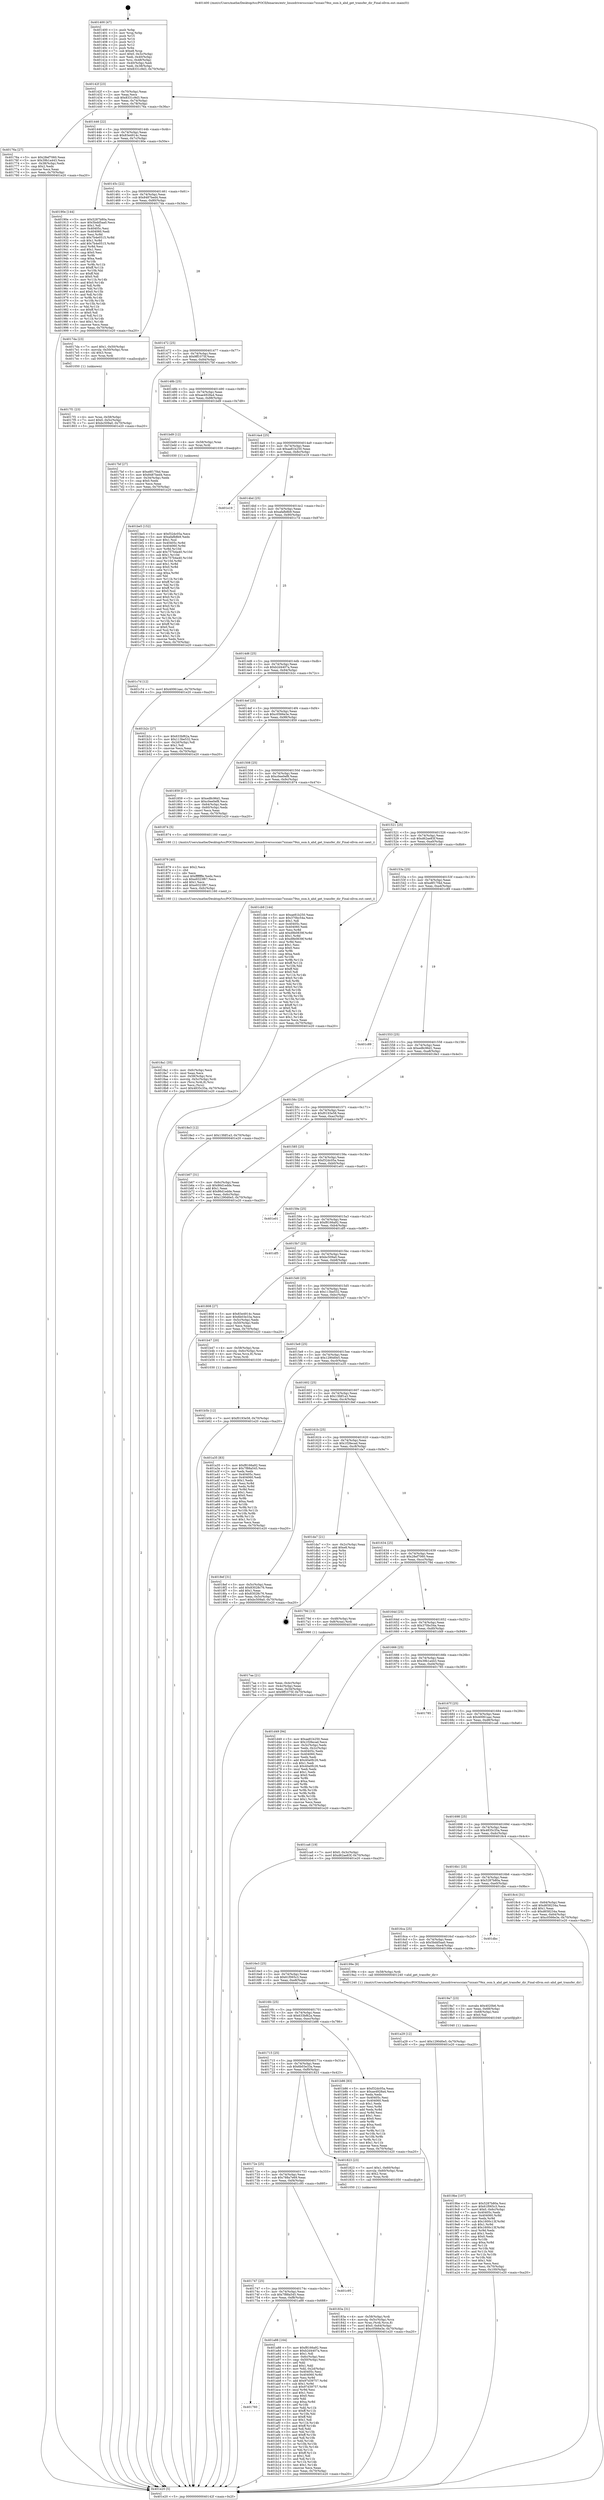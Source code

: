 digraph "0x401400" {
  label = "0x401400 (/mnt/c/Users/mathe/Desktop/tcc/POCII/binaries/extr_linuxdriversscsiaic7xxxaic79xx_osm.h_ahd_get_transfer_dir_Final-ollvm.out::main(0))"
  labelloc = "t"
  node[shape=record]

  Entry [label="",width=0.3,height=0.3,shape=circle,fillcolor=black,style=filled]
  "0x40142f" [label="{
     0x40142f [23]\l
     | [instrs]\l
     &nbsp;&nbsp;0x40142f \<+3\>: mov -0x70(%rbp),%eax\l
     &nbsp;&nbsp;0x401432 \<+2\>: mov %eax,%ecx\l
     &nbsp;&nbsp;0x401434 \<+6\>: sub $0x8331c9d3,%ecx\l
     &nbsp;&nbsp;0x40143a \<+3\>: mov %eax,-0x74(%rbp)\l
     &nbsp;&nbsp;0x40143d \<+3\>: mov %ecx,-0x78(%rbp)\l
     &nbsp;&nbsp;0x401440 \<+6\>: je 000000000040176a \<main+0x36a\>\l
  }"]
  "0x40176a" [label="{
     0x40176a [27]\l
     | [instrs]\l
     &nbsp;&nbsp;0x40176a \<+5\>: mov $0x28ef7060,%eax\l
     &nbsp;&nbsp;0x40176f \<+5\>: mov $0x39b1a443,%ecx\l
     &nbsp;&nbsp;0x401774 \<+3\>: mov -0x38(%rbp),%edx\l
     &nbsp;&nbsp;0x401777 \<+3\>: cmp $0x2,%edx\l
     &nbsp;&nbsp;0x40177a \<+3\>: cmovne %ecx,%eax\l
     &nbsp;&nbsp;0x40177d \<+3\>: mov %eax,-0x70(%rbp)\l
     &nbsp;&nbsp;0x401780 \<+5\>: jmp 0000000000401e20 \<main+0xa20\>\l
  }"]
  "0x401446" [label="{
     0x401446 [22]\l
     | [instrs]\l
     &nbsp;&nbsp;0x401446 \<+5\>: jmp 000000000040144b \<main+0x4b\>\l
     &nbsp;&nbsp;0x40144b \<+3\>: mov -0x74(%rbp),%eax\l
     &nbsp;&nbsp;0x40144e \<+5\>: sub $0x83e4914c,%eax\l
     &nbsp;&nbsp;0x401453 \<+3\>: mov %eax,-0x7c(%rbp)\l
     &nbsp;&nbsp;0x401456 \<+6\>: je 000000000040190e \<main+0x50e\>\l
  }"]
  "0x401e20" [label="{
     0x401e20 [5]\l
     | [instrs]\l
     &nbsp;&nbsp;0x401e20 \<+5\>: jmp 000000000040142f \<main+0x2f\>\l
  }"]
  "0x401400" [label="{
     0x401400 [47]\l
     | [instrs]\l
     &nbsp;&nbsp;0x401400 \<+1\>: push %rbp\l
     &nbsp;&nbsp;0x401401 \<+3\>: mov %rsp,%rbp\l
     &nbsp;&nbsp;0x401404 \<+2\>: push %r15\l
     &nbsp;&nbsp;0x401406 \<+2\>: push %r14\l
     &nbsp;&nbsp;0x401408 \<+2\>: push %r13\l
     &nbsp;&nbsp;0x40140a \<+2\>: push %r12\l
     &nbsp;&nbsp;0x40140c \<+1\>: push %rbx\l
     &nbsp;&nbsp;0x40140d \<+7\>: sub $0xe8,%rsp\l
     &nbsp;&nbsp;0x401414 \<+7\>: movl $0x0,-0x3c(%rbp)\l
     &nbsp;&nbsp;0x40141b \<+3\>: mov %edi,-0x40(%rbp)\l
     &nbsp;&nbsp;0x40141e \<+4\>: mov %rsi,-0x48(%rbp)\l
     &nbsp;&nbsp;0x401422 \<+3\>: mov -0x40(%rbp),%edi\l
     &nbsp;&nbsp;0x401425 \<+3\>: mov %edi,-0x38(%rbp)\l
     &nbsp;&nbsp;0x401428 \<+7\>: movl $0x8331c9d3,-0x70(%rbp)\l
  }"]
  Exit [label="",width=0.3,height=0.3,shape=circle,fillcolor=black,style=filled,peripheries=2]
  "0x40190e" [label="{
     0x40190e [144]\l
     | [instrs]\l
     &nbsp;&nbsp;0x40190e \<+5\>: mov $0x5287b80a,%eax\l
     &nbsp;&nbsp;0x401913 \<+5\>: mov $0x5bdd5aa0,%ecx\l
     &nbsp;&nbsp;0x401918 \<+2\>: mov $0x1,%dl\l
     &nbsp;&nbsp;0x40191a \<+7\>: mov 0x40405c,%esi\l
     &nbsp;&nbsp;0x401921 \<+7\>: mov 0x404060,%edi\l
     &nbsp;&nbsp;0x401928 \<+3\>: mov %esi,%r8d\l
     &nbsp;&nbsp;0x40192b \<+7\>: sub $0x7b4e0515,%r8d\l
     &nbsp;&nbsp;0x401932 \<+4\>: sub $0x1,%r8d\l
     &nbsp;&nbsp;0x401936 \<+7\>: add $0x7b4e0515,%r8d\l
     &nbsp;&nbsp;0x40193d \<+4\>: imul %r8d,%esi\l
     &nbsp;&nbsp;0x401941 \<+3\>: and $0x1,%esi\l
     &nbsp;&nbsp;0x401944 \<+3\>: cmp $0x0,%esi\l
     &nbsp;&nbsp;0x401947 \<+4\>: sete %r9b\l
     &nbsp;&nbsp;0x40194b \<+3\>: cmp $0xa,%edi\l
     &nbsp;&nbsp;0x40194e \<+4\>: setl %r10b\l
     &nbsp;&nbsp;0x401952 \<+3\>: mov %r9b,%r11b\l
     &nbsp;&nbsp;0x401955 \<+4\>: xor $0xff,%r11b\l
     &nbsp;&nbsp;0x401959 \<+3\>: mov %r10b,%bl\l
     &nbsp;&nbsp;0x40195c \<+3\>: xor $0xff,%bl\l
     &nbsp;&nbsp;0x40195f \<+3\>: xor $0x0,%dl\l
     &nbsp;&nbsp;0x401962 \<+3\>: mov %r11b,%r14b\l
     &nbsp;&nbsp;0x401965 \<+4\>: and $0x0,%r14b\l
     &nbsp;&nbsp;0x401969 \<+3\>: and %dl,%r9b\l
     &nbsp;&nbsp;0x40196c \<+3\>: mov %bl,%r15b\l
     &nbsp;&nbsp;0x40196f \<+4\>: and $0x0,%r15b\l
     &nbsp;&nbsp;0x401973 \<+3\>: and %dl,%r10b\l
     &nbsp;&nbsp;0x401976 \<+3\>: or %r9b,%r14b\l
     &nbsp;&nbsp;0x401979 \<+3\>: or %r10b,%r15b\l
     &nbsp;&nbsp;0x40197c \<+3\>: xor %r15b,%r14b\l
     &nbsp;&nbsp;0x40197f \<+3\>: or %bl,%r11b\l
     &nbsp;&nbsp;0x401982 \<+4\>: xor $0xff,%r11b\l
     &nbsp;&nbsp;0x401986 \<+3\>: or $0x0,%dl\l
     &nbsp;&nbsp;0x401989 \<+3\>: and %dl,%r11b\l
     &nbsp;&nbsp;0x40198c \<+3\>: or %r11b,%r14b\l
     &nbsp;&nbsp;0x40198f \<+4\>: test $0x1,%r14b\l
     &nbsp;&nbsp;0x401993 \<+3\>: cmovne %ecx,%eax\l
     &nbsp;&nbsp;0x401996 \<+3\>: mov %eax,-0x70(%rbp)\l
     &nbsp;&nbsp;0x401999 \<+5\>: jmp 0000000000401e20 \<main+0xa20\>\l
  }"]
  "0x40145c" [label="{
     0x40145c [22]\l
     | [instrs]\l
     &nbsp;&nbsp;0x40145c \<+5\>: jmp 0000000000401461 \<main+0x61\>\l
     &nbsp;&nbsp;0x401461 \<+3\>: mov -0x74(%rbp),%eax\l
     &nbsp;&nbsp;0x401464 \<+5\>: sub $0x8487bed4,%eax\l
     &nbsp;&nbsp;0x401469 \<+3\>: mov %eax,-0x80(%rbp)\l
     &nbsp;&nbsp;0x40146c \<+6\>: je 00000000004017da \<main+0x3da\>\l
  }"]
  "0x401be5" [label="{
     0x401be5 [152]\l
     | [instrs]\l
     &nbsp;&nbsp;0x401be5 \<+5\>: mov $0xf32dc05a,%ecx\l
     &nbsp;&nbsp;0x401bea \<+5\>: mov $0xafafb8b9,%edx\l
     &nbsp;&nbsp;0x401bef \<+3\>: mov $0x1,%sil\l
     &nbsp;&nbsp;0x401bf2 \<+8\>: mov 0x40405c,%r8d\l
     &nbsp;&nbsp;0x401bfa \<+8\>: mov 0x404060,%r9d\l
     &nbsp;&nbsp;0x401c02 \<+3\>: mov %r8d,%r10d\l
     &nbsp;&nbsp;0x401c05 \<+7\>: add $0x757b4a40,%r10d\l
     &nbsp;&nbsp;0x401c0c \<+4\>: sub $0x1,%r10d\l
     &nbsp;&nbsp;0x401c10 \<+7\>: sub $0x757b4a40,%r10d\l
     &nbsp;&nbsp;0x401c17 \<+4\>: imul %r10d,%r8d\l
     &nbsp;&nbsp;0x401c1b \<+4\>: and $0x1,%r8d\l
     &nbsp;&nbsp;0x401c1f \<+4\>: cmp $0x0,%r8d\l
     &nbsp;&nbsp;0x401c23 \<+4\>: sete %r11b\l
     &nbsp;&nbsp;0x401c27 \<+4\>: cmp $0xa,%r9d\l
     &nbsp;&nbsp;0x401c2b \<+3\>: setl %bl\l
     &nbsp;&nbsp;0x401c2e \<+3\>: mov %r11b,%r14b\l
     &nbsp;&nbsp;0x401c31 \<+4\>: xor $0xff,%r14b\l
     &nbsp;&nbsp;0x401c35 \<+3\>: mov %bl,%r15b\l
     &nbsp;&nbsp;0x401c38 \<+4\>: xor $0xff,%r15b\l
     &nbsp;&nbsp;0x401c3c \<+4\>: xor $0x0,%sil\l
     &nbsp;&nbsp;0x401c40 \<+3\>: mov %r14b,%r12b\l
     &nbsp;&nbsp;0x401c43 \<+4\>: and $0x0,%r12b\l
     &nbsp;&nbsp;0x401c47 \<+3\>: and %sil,%r11b\l
     &nbsp;&nbsp;0x401c4a \<+3\>: mov %r15b,%r13b\l
     &nbsp;&nbsp;0x401c4d \<+4\>: and $0x0,%r13b\l
     &nbsp;&nbsp;0x401c51 \<+3\>: and %sil,%bl\l
     &nbsp;&nbsp;0x401c54 \<+3\>: or %r11b,%r12b\l
     &nbsp;&nbsp;0x401c57 \<+3\>: or %bl,%r13b\l
     &nbsp;&nbsp;0x401c5a \<+3\>: xor %r13b,%r12b\l
     &nbsp;&nbsp;0x401c5d \<+3\>: or %r15b,%r14b\l
     &nbsp;&nbsp;0x401c60 \<+4\>: xor $0xff,%r14b\l
     &nbsp;&nbsp;0x401c64 \<+4\>: or $0x0,%sil\l
     &nbsp;&nbsp;0x401c68 \<+3\>: and %sil,%r14b\l
     &nbsp;&nbsp;0x401c6b \<+3\>: or %r14b,%r12b\l
     &nbsp;&nbsp;0x401c6e \<+4\>: test $0x1,%r12b\l
     &nbsp;&nbsp;0x401c72 \<+3\>: cmovne %edx,%ecx\l
     &nbsp;&nbsp;0x401c75 \<+3\>: mov %ecx,-0x70(%rbp)\l
     &nbsp;&nbsp;0x401c78 \<+5\>: jmp 0000000000401e20 \<main+0xa20\>\l
  }"]
  "0x4017da" [label="{
     0x4017da [23]\l
     | [instrs]\l
     &nbsp;&nbsp;0x4017da \<+7\>: movl $0x1,-0x50(%rbp)\l
     &nbsp;&nbsp;0x4017e1 \<+4\>: movslq -0x50(%rbp),%rax\l
     &nbsp;&nbsp;0x4017e5 \<+4\>: shl $0x3,%rax\l
     &nbsp;&nbsp;0x4017e9 \<+3\>: mov %rax,%rdi\l
     &nbsp;&nbsp;0x4017ec \<+5\>: call 0000000000401050 \<malloc@plt\>\l
     | [calls]\l
     &nbsp;&nbsp;0x401050 \{1\} (unknown)\l
  }"]
  "0x401472" [label="{
     0x401472 [25]\l
     | [instrs]\l
     &nbsp;&nbsp;0x401472 \<+5\>: jmp 0000000000401477 \<main+0x77\>\l
     &nbsp;&nbsp;0x401477 \<+3\>: mov -0x74(%rbp),%eax\l
     &nbsp;&nbsp;0x40147a \<+5\>: sub $0x9ff1075f,%eax\l
     &nbsp;&nbsp;0x40147f \<+6\>: mov %eax,-0x84(%rbp)\l
     &nbsp;&nbsp;0x401485 \<+6\>: je 00000000004017bf \<main+0x3bf\>\l
  }"]
  "0x401b5b" [label="{
     0x401b5b [12]\l
     | [instrs]\l
     &nbsp;&nbsp;0x401b5b \<+7\>: movl $0xf0193e58,-0x70(%rbp)\l
     &nbsp;&nbsp;0x401b62 \<+5\>: jmp 0000000000401e20 \<main+0xa20\>\l
  }"]
  "0x4017bf" [label="{
     0x4017bf [27]\l
     | [instrs]\l
     &nbsp;&nbsp;0x4017bf \<+5\>: mov $0xe8f17f4d,%eax\l
     &nbsp;&nbsp;0x4017c4 \<+5\>: mov $0x8487bed4,%ecx\l
     &nbsp;&nbsp;0x4017c9 \<+3\>: mov -0x34(%rbp),%edx\l
     &nbsp;&nbsp;0x4017cc \<+3\>: cmp $0x0,%edx\l
     &nbsp;&nbsp;0x4017cf \<+3\>: cmove %ecx,%eax\l
     &nbsp;&nbsp;0x4017d2 \<+3\>: mov %eax,-0x70(%rbp)\l
     &nbsp;&nbsp;0x4017d5 \<+5\>: jmp 0000000000401e20 \<main+0xa20\>\l
  }"]
  "0x40148b" [label="{
     0x40148b [25]\l
     | [instrs]\l
     &nbsp;&nbsp;0x40148b \<+5\>: jmp 0000000000401490 \<main+0x90\>\l
     &nbsp;&nbsp;0x401490 \<+3\>: mov -0x74(%rbp),%eax\l
     &nbsp;&nbsp;0x401493 \<+5\>: sub $0xae4928a4,%eax\l
     &nbsp;&nbsp;0x401498 \<+6\>: mov %eax,-0x88(%rbp)\l
     &nbsp;&nbsp;0x40149e \<+6\>: je 0000000000401bd9 \<main+0x7d9\>\l
  }"]
  "0x401760" [label="{
     0x401760\l
  }", style=dashed]
  "0x401bd9" [label="{
     0x401bd9 [12]\l
     | [instrs]\l
     &nbsp;&nbsp;0x401bd9 \<+4\>: mov -0x58(%rbp),%rax\l
     &nbsp;&nbsp;0x401bdd \<+3\>: mov %rax,%rdi\l
     &nbsp;&nbsp;0x401be0 \<+5\>: call 0000000000401030 \<free@plt\>\l
     | [calls]\l
     &nbsp;&nbsp;0x401030 \{1\} (unknown)\l
  }"]
  "0x4014a4" [label="{
     0x4014a4 [25]\l
     | [instrs]\l
     &nbsp;&nbsp;0x4014a4 \<+5\>: jmp 00000000004014a9 \<main+0xa9\>\l
     &nbsp;&nbsp;0x4014a9 \<+3\>: mov -0x74(%rbp),%eax\l
     &nbsp;&nbsp;0x4014ac \<+5\>: sub $0xae81b250,%eax\l
     &nbsp;&nbsp;0x4014b1 \<+6\>: mov %eax,-0x8c(%rbp)\l
     &nbsp;&nbsp;0x4014b7 \<+6\>: je 0000000000401e19 \<main+0xa19\>\l
  }"]
  "0x401a88" [label="{
     0x401a88 [164]\l
     | [instrs]\l
     &nbsp;&nbsp;0x401a88 \<+5\>: mov $0xf8166a92,%eax\l
     &nbsp;&nbsp;0x401a8d \<+5\>: mov $0xb2d4407a,%ecx\l
     &nbsp;&nbsp;0x401a92 \<+2\>: mov $0x1,%dl\l
     &nbsp;&nbsp;0x401a94 \<+3\>: mov -0x6c(%rbp),%esi\l
     &nbsp;&nbsp;0x401a97 \<+3\>: cmp -0x50(%rbp),%esi\l
     &nbsp;&nbsp;0x401a9a \<+4\>: setl %dil\l
     &nbsp;&nbsp;0x401a9e \<+4\>: and $0x1,%dil\l
     &nbsp;&nbsp;0x401aa2 \<+4\>: mov %dil,-0x2d(%rbp)\l
     &nbsp;&nbsp;0x401aa6 \<+7\>: mov 0x40405c,%esi\l
     &nbsp;&nbsp;0x401aad \<+8\>: mov 0x404060,%r8d\l
     &nbsp;&nbsp;0x401ab5 \<+3\>: mov %esi,%r9d\l
     &nbsp;&nbsp;0x401ab8 \<+7\>: add $0x97d39757,%r9d\l
     &nbsp;&nbsp;0x401abf \<+4\>: sub $0x1,%r9d\l
     &nbsp;&nbsp;0x401ac3 \<+7\>: sub $0x97d39757,%r9d\l
     &nbsp;&nbsp;0x401aca \<+4\>: imul %r9d,%esi\l
     &nbsp;&nbsp;0x401ace \<+3\>: and $0x1,%esi\l
     &nbsp;&nbsp;0x401ad1 \<+3\>: cmp $0x0,%esi\l
     &nbsp;&nbsp;0x401ad4 \<+4\>: sete %dil\l
     &nbsp;&nbsp;0x401ad8 \<+4\>: cmp $0xa,%r8d\l
     &nbsp;&nbsp;0x401adc \<+4\>: setl %r10b\l
     &nbsp;&nbsp;0x401ae0 \<+3\>: mov %dil,%r11b\l
     &nbsp;&nbsp;0x401ae3 \<+4\>: xor $0xff,%r11b\l
     &nbsp;&nbsp;0x401ae7 \<+3\>: mov %r10b,%bl\l
     &nbsp;&nbsp;0x401aea \<+3\>: xor $0xff,%bl\l
     &nbsp;&nbsp;0x401aed \<+3\>: xor $0x1,%dl\l
     &nbsp;&nbsp;0x401af0 \<+3\>: mov %r11b,%r14b\l
     &nbsp;&nbsp;0x401af3 \<+4\>: and $0xff,%r14b\l
     &nbsp;&nbsp;0x401af7 \<+3\>: and %dl,%dil\l
     &nbsp;&nbsp;0x401afa \<+3\>: mov %bl,%r15b\l
     &nbsp;&nbsp;0x401afd \<+4\>: and $0xff,%r15b\l
     &nbsp;&nbsp;0x401b01 \<+3\>: and %dl,%r10b\l
     &nbsp;&nbsp;0x401b04 \<+3\>: or %dil,%r14b\l
     &nbsp;&nbsp;0x401b07 \<+3\>: or %r10b,%r15b\l
     &nbsp;&nbsp;0x401b0a \<+3\>: xor %r15b,%r14b\l
     &nbsp;&nbsp;0x401b0d \<+3\>: or %bl,%r11b\l
     &nbsp;&nbsp;0x401b10 \<+4\>: xor $0xff,%r11b\l
     &nbsp;&nbsp;0x401b14 \<+3\>: or $0x1,%dl\l
     &nbsp;&nbsp;0x401b17 \<+3\>: and %dl,%r11b\l
     &nbsp;&nbsp;0x401b1a \<+3\>: or %r11b,%r14b\l
     &nbsp;&nbsp;0x401b1d \<+4\>: test $0x1,%r14b\l
     &nbsp;&nbsp;0x401b21 \<+3\>: cmovne %ecx,%eax\l
     &nbsp;&nbsp;0x401b24 \<+3\>: mov %eax,-0x70(%rbp)\l
     &nbsp;&nbsp;0x401b27 \<+5\>: jmp 0000000000401e20 \<main+0xa20\>\l
  }"]
  "0x401e19" [label="{
     0x401e19\l
  }", style=dashed]
  "0x4014bd" [label="{
     0x4014bd [25]\l
     | [instrs]\l
     &nbsp;&nbsp;0x4014bd \<+5\>: jmp 00000000004014c2 \<main+0xc2\>\l
     &nbsp;&nbsp;0x4014c2 \<+3\>: mov -0x74(%rbp),%eax\l
     &nbsp;&nbsp;0x4014c5 \<+5\>: sub $0xafafb8b9,%eax\l
     &nbsp;&nbsp;0x4014ca \<+6\>: mov %eax,-0x90(%rbp)\l
     &nbsp;&nbsp;0x4014d0 \<+6\>: je 0000000000401c7d \<main+0x87d\>\l
  }"]
  "0x401747" [label="{
     0x401747 [25]\l
     | [instrs]\l
     &nbsp;&nbsp;0x401747 \<+5\>: jmp 000000000040174c \<main+0x34c\>\l
     &nbsp;&nbsp;0x40174c \<+3\>: mov -0x74(%rbp),%eax\l
     &nbsp;&nbsp;0x40174f \<+5\>: sub $0x7f88a545,%eax\l
     &nbsp;&nbsp;0x401754 \<+6\>: mov %eax,-0xf8(%rbp)\l
     &nbsp;&nbsp;0x40175a \<+6\>: je 0000000000401a88 \<main+0x688\>\l
  }"]
  "0x401c7d" [label="{
     0x401c7d [12]\l
     | [instrs]\l
     &nbsp;&nbsp;0x401c7d \<+7\>: movl $0x40061aac,-0x70(%rbp)\l
     &nbsp;&nbsp;0x401c84 \<+5\>: jmp 0000000000401e20 \<main+0xa20\>\l
  }"]
  "0x4014d6" [label="{
     0x4014d6 [25]\l
     | [instrs]\l
     &nbsp;&nbsp;0x4014d6 \<+5\>: jmp 00000000004014db \<main+0xdb\>\l
     &nbsp;&nbsp;0x4014db \<+3\>: mov -0x74(%rbp),%eax\l
     &nbsp;&nbsp;0x4014de \<+5\>: sub $0xb2d4407a,%eax\l
     &nbsp;&nbsp;0x4014e3 \<+6\>: mov %eax,-0x94(%rbp)\l
     &nbsp;&nbsp;0x4014e9 \<+6\>: je 0000000000401b2c \<main+0x72c\>\l
  }"]
  "0x401c95" [label="{
     0x401c95\l
  }", style=dashed]
  "0x401b2c" [label="{
     0x401b2c [27]\l
     | [instrs]\l
     &nbsp;&nbsp;0x401b2c \<+5\>: mov $0x633bf62a,%eax\l
     &nbsp;&nbsp;0x401b31 \<+5\>: mov $0x113be532,%ecx\l
     &nbsp;&nbsp;0x401b36 \<+3\>: mov -0x2d(%rbp),%dl\l
     &nbsp;&nbsp;0x401b39 \<+3\>: test $0x1,%dl\l
     &nbsp;&nbsp;0x401b3c \<+3\>: cmovne %ecx,%eax\l
     &nbsp;&nbsp;0x401b3f \<+3\>: mov %eax,-0x70(%rbp)\l
     &nbsp;&nbsp;0x401b42 \<+5\>: jmp 0000000000401e20 \<main+0xa20\>\l
  }"]
  "0x4014ef" [label="{
     0x4014ef [25]\l
     | [instrs]\l
     &nbsp;&nbsp;0x4014ef \<+5\>: jmp 00000000004014f4 \<main+0xf4\>\l
     &nbsp;&nbsp;0x4014f4 \<+3\>: mov -0x74(%rbp),%eax\l
     &nbsp;&nbsp;0x4014f7 \<+5\>: sub $0xc0566e3e,%eax\l
     &nbsp;&nbsp;0x4014fc \<+6\>: mov %eax,-0x98(%rbp)\l
     &nbsp;&nbsp;0x401502 \<+6\>: je 0000000000401859 \<main+0x459\>\l
  }"]
  "0x4019be" [label="{
     0x4019be [107]\l
     | [instrs]\l
     &nbsp;&nbsp;0x4019be \<+5\>: mov $0x5287b80a,%esi\l
     &nbsp;&nbsp;0x4019c3 \<+5\>: mov $0x61f065c3,%ecx\l
     &nbsp;&nbsp;0x4019c8 \<+7\>: movl $0x0,-0x6c(%rbp)\l
     &nbsp;&nbsp;0x4019cf \<+7\>: mov 0x40405c,%edx\l
     &nbsp;&nbsp;0x4019d6 \<+8\>: mov 0x404060,%r8d\l
     &nbsp;&nbsp;0x4019de \<+3\>: mov %edx,%r9d\l
     &nbsp;&nbsp;0x4019e1 \<+7\>: sub $0x1600c13f,%r9d\l
     &nbsp;&nbsp;0x4019e8 \<+4\>: sub $0x1,%r9d\l
     &nbsp;&nbsp;0x4019ec \<+7\>: add $0x1600c13f,%r9d\l
     &nbsp;&nbsp;0x4019f3 \<+4\>: imul %r9d,%edx\l
     &nbsp;&nbsp;0x4019f7 \<+3\>: and $0x1,%edx\l
     &nbsp;&nbsp;0x4019fa \<+3\>: cmp $0x0,%edx\l
     &nbsp;&nbsp;0x4019fd \<+4\>: sete %r10b\l
     &nbsp;&nbsp;0x401a01 \<+4\>: cmp $0xa,%r8d\l
     &nbsp;&nbsp;0x401a05 \<+4\>: setl %r11b\l
     &nbsp;&nbsp;0x401a09 \<+3\>: mov %r10b,%bl\l
     &nbsp;&nbsp;0x401a0c \<+3\>: and %r11b,%bl\l
     &nbsp;&nbsp;0x401a0f \<+3\>: xor %r11b,%r10b\l
     &nbsp;&nbsp;0x401a12 \<+3\>: or %r10b,%bl\l
     &nbsp;&nbsp;0x401a15 \<+3\>: test $0x1,%bl\l
     &nbsp;&nbsp;0x401a18 \<+3\>: cmovne %ecx,%esi\l
     &nbsp;&nbsp;0x401a1b \<+3\>: mov %esi,-0x70(%rbp)\l
     &nbsp;&nbsp;0x401a1e \<+6\>: mov %eax,-0x100(%rbp)\l
     &nbsp;&nbsp;0x401a24 \<+5\>: jmp 0000000000401e20 \<main+0xa20\>\l
  }"]
  "0x401859" [label="{
     0x401859 [27]\l
     | [instrs]\l
     &nbsp;&nbsp;0x401859 \<+5\>: mov $0xed8c96d1,%eax\l
     &nbsp;&nbsp;0x40185e \<+5\>: mov $0xc0ee0ef8,%ecx\l
     &nbsp;&nbsp;0x401863 \<+3\>: mov -0x64(%rbp),%edx\l
     &nbsp;&nbsp;0x401866 \<+3\>: cmp -0x60(%rbp),%edx\l
     &nbsp;&nbsp;0x401869 \<+3\>: cmovl %ecx,%eax\l
     &nbsp;&nbsp;0x40186c \<+3\>: mov %eax,-0x70(%rbp)\l
     &nbsp;&nbsp;0x40186f \<+5\>: jmp 0000000000401e20 \<main+0xa20\>\l
  }"]
  "0x401508" [label="{
     0x401508 [25]\l
     | [instrs]\l
     &nbsp;&nbsp;0x401508 \<+5\>: jmp 000000000040150d \<main+0x10d\>\l
     &nbsp;&nbsp;0x40150d \<+3\>: mov -0x74(%rbp),%eax\l
     &nbsp;&nbsp;0x401510 \<+5\>: sub $0xc0ee0ef8,%eax\l
     &nbsp;&nbsp;0x401515 \<+6\>: mov %eax,-0x9c(%rbp)\l
     &nbsp;&nbsp;0x40151b \<+6\>: je 0000000000401874 \<main+0x474\>\l
  }"]
  "0x4019a7" [label="{
     0x4019a7 [23]\l
     | [instrs]\l
     &nbsp;&nbsp;0x4019a7 \<+10\>: movabs $0x4020b6,%rdi\l
     &nbsp;&nbsp;0x4019b1 \<+3\>: mov %eax,-0x68(%rbp)\l
     &nbsp;&nbsp;0x4019b4 \<+3\>: mov -0x68(%rbp),%esi\l
     &nbsp;&nbsp;0x4019b7 \<+2\>: mov $0x0,%al\l
     &nbsp;&nbsp;0x4019b9 \<+5\>: call 0000000000401040 \<printf@plt\>\l
     | [calls]\l
     &nbsp;&nbsp;0x401040 \{1\} (unknown)\l
  }"]
  "0x401874" [label="{
     0x401874 [5]\l
     | [instrs]\l
     &nbsp;&nbsp;0x401874 \<+5\>: call 0000000000401160 \<next_i\>\l
     | [calls]\l
     &nbsp;&nbsp;0x401160 \{1\} (/mnt/c/Users/mathe/Desktop/tcc/POCII/binaries/extr_linuxdriversscsiaic7xxxaic79xx_osm.h_ahd_get_transfer_dir_Final-ollvm.out::next_i)\l
  }"]
  "0x401521" [label="{
     0x401521 [25]\l
     | [instrs]\l
     &nbsp;&nbsp;0x401521 \<+5\>: jmp 0000000000401526 \<main+0x126\>\l
     &nbsp;&nbsp;0x401526 \<+3\>: mov -0x74(%rbp),%eax\l
     &nbsp;&nbsp;0x401529 \<+5\>: sub $0xd62ae83f,%eax\l
     &nbsp;&nbsp;0x40152e \<+6\>: mov %eax,-0xa0(%rbp)\l
     &nbsp;&nbsp;0x401534 \<+6\>: je 0000000000401cb9 \<main+0x8b9\>\l
  }"]
  "0x4018a1" [label="{
     0x4018a1 [35]\l
     | [instrs]\l
     &nbsp;&nbsp;0x4018a1 \<+6\>: mov -0xfc(%rbp),%ecx\l
     &nbsp;&nbsp;0x4018a7 \<+3\>: imul %eax,%ecx\l
     &nbsp;&nbsp;0x4018aa \<+4\>: mov -0x58(%rbp),%rsi\l
     &nbsp;&nbsp;0x4018ae \<+4\>: movslq -0x5c(%rbp),%rdi\l
     &nbsp;&nbsp;0x4018b2 \<+4\>: mov (%rsi,%rdi,8),%rsi\l
     &nbsp;&nbsp;0x4018b6 \<+2\>: mov %ecx,(%rsi)\l
     &nbsp;&nbsp;0x4018b8 \<+7\>: movl $0x4835c35a,-0x70(%rbp)\l
     &nbsp;&nbsp;0x4018bf \<+5\>: jmp 0000000000401e20 \<main+0xa20\>\l
  }"]
  "0x401cb9" [label="{
     0x401cb9 [144]\l
     | [instrs]\l
     &nbsp;&nbsp;0x401cb9 \<+5\>: mov $0xae81b250,%eax\l
     &nbsp;&nbsp;0x401cbe \<+5\>: mov $0x370bc54a,%ecx\l
     &nbsp;&nbsp;0x401cc3 \<+2\>: mov $0x1,%dl\l
     &nbsp;&nbsp;0x401cc5 \<+7\>: mov 0x40405c,%esi\l
     &nbsp;&nbsp;0x401ccc \<+7\>: mov 0x404060,%edi\l
     &nbsp;&nbsp;0x401cd3 \<+3\>: mov %esi,%r8d\l
     &nbsp;&nbsp;0x401cd6 \<+7\>: add $0xd9b0839f,%r8d\l
     &nbsp;&nbsp;0x401cdd \<+4\>: sub $0x1,%r8d\l
     &nbsp;&nbsp;0x401ce1 \<+7\>: sub $0xd9b0839f,%r8d\l
     &nbsp;&nbsp;0x401ce8 \<+4\>: imul %r8d,%esi\l
     &nbsp;&nbsp;0x401cec \<+3\>: and $0x1,%esi\l
     &nbsp;&nbsp;0x401cef \<+3\>: cmp $0x0,%esi\l
     &nbsp;&nbsp;0x401cf2 \<+4\>: sete %r9b\l
     &nbsp;&nbsp;0x401cf6 \<+3\>: cmp $0xa,%edi\l
     &nbsp;&nbsp;0x401cf9 \<+4\>: setl %r10b\l
     &nbsp;&nbsp;0x401cfd \<+3\>: mov %r9b,%r11b\l
     &nbsp;&nbsp;0x401d00 \<+4\>: xor $0xff,%r11b\l
     &nbsp;&nbsp;0x401d04 \<+3\>: mov %r10b,%bl\l
     &nbsp;&nbsp;0x401d07 \<+3\>: xor $0xff,%bl\l
     &nbsp;&nbsp;0x401d0a \<+3\>: xor $0x0,%dl\l
     &nbsp;&nbsp;0x401d0d \<+3\>: mov %r11b,%r14b\l
     &nbsp;&nbsp;0x401d10 \<+4\>: and $0x0,%r14b\l
     &nbsp;&nbsp;0x401d14 \<+3\>: and %dl,%r9b\l
     &nbsp;&nbsp;0x401d17 \<+3\>: mov %bl,%r15b\l
     &nbsp;&nbsp;0x401d1a \<+4\>: and $0x0,%r15b\l
     &nbsp;&nbsp;0x401d1e \<+3\>: and %dl,%r10b\l
     &nbsp;&nbsp;0x401d21 \<+3\>: or %r9b,%r14b\l
     &nbsp;&nbsp;0x401d24 \<+3\>: or %r10b,%r15b\l
     &nbsp;&nbsp;0x401d27 \<+3\>: xor %r15b,%r14b\l
     &nbsp;&nbsp;0x401d2a \<+3\>: or %bl,%r11b\l
     &nbsp;&nbsp;0x401d2d \<+4\>: xor $0xff,%r11b\l
     &nbsp;&nbsp;0x401d31 \<+3\>: or $0x0,%dl\l
     &nbsp;&nbsp;0x401d34 \<+3\>: and %dl,%r11b\l
     &nbsp;&nbsp;0x401d37 \<+3\>: or %r11b,%r14b\l
     &nbsp;&nbsp;0x401d3a \<+4\>: test $0x1,%r14b\l
     &nbsp;&nbsp;0x401d3e \<+3\>: cmovne %ecx,%eax\l
     &nbsp;&nbsp;0x401d41 \<+3\>: mov %eax,-0x70(%rbp)\l
     &nbsp;&nbsp;0x401d44 \<+5\>: jmp 0000000000401e20 \<main+0xa20\>\l
  }"]
  "0x40153a" [label="{
     0x40153a [25]\l
     | [instrs]\l
     &nbsp;&nbsp;0x40153a \<+5\>: jmp 000000000040153f \<main+0x13f\>\l
     &nbsp;&nbsp;0x40153f \<+3\>: mov -0x74(%rbp),%eax\l
     &nbsp;&nbsp;0x401542 \<+5\>: sub $0xe8f17f4d,%eax\l
     &nbsp;&nbsp;0x401547 \<+6\>: mov %eax,-0xa4(%rbp)\l
     &nbsp;&nbsp;0x40154d \<+6\>: je 0000000000401c89 \<main+0x889\>\l
  }"]
  "0x401879" [label="{
     0x401879 [40]\l
     | [instrs]\l
     &nbsp;&nbsp;0x401879 \<+5\>: mov $0x2,%ecx\l
     &nbsp;&nbsp;0x40187e \<+1\>: cltd\l
     &nbsp;&nbsp;0x40187f \<+2\>: idiv %ecx\l
     &nbsp;&nbsp;0x401881 \<+6\>: imul $0xfffffffe,%edx,%ecx\l
     &nbsp;&nbsp;0x401887 \<+6\>: sub $0xe9323f67,%ecx\l
     &nbsp;&nbsp;0x40188d \<+3\>: add $0x1,%ecx\l
     &nbsp;&nbsp;0x401890 \<+6\>: add $0xe9323f67,%ecx\l
     &nbsp;&nbsp;0x401896 \<+6\>: mov %ecx,-0xfc(%rbp)\l
     &nbsp;&nbsp;0x40189c \<+5\>: call 0000000000401160 \<next_i\>\l
     | [calls]\l
     &nbsp;&nbsp;0x401160 \{1\} (/mnt/c/Users/mathe/Desktop/tcc/POCII/binaries/extr_linuxdriversscsiaic7xxxaic79xx_osm.h_ahd_get_transfer_dir_Final-ollvm.out::next_i)\l
  }"]
  "0x401c89" [label="{
     0x401c89\l
  }", style=dashed]
  "0x401553" [label="{
     0x401553 [25]\l
     | [instrs]\l
     &nbsp;&nbsp;0x401553 \<+5\>: jmp 0000000000401558 \<main+0x158\>\l
     &nbsp;&nbsp;0x401558 \<+3\>: mov -0x74(%rbp),%eax\l
     &nbsp;&nbsp;0x40155b \<+5\>: sub $0xed8c96d1,%eax\l
     &nbsp;&nbsp;0x401560 \<+6\>: mov %eax,-0xa8(%rbp)\l
     &nbsp;&nbsp;0x401566 \<+6\>: je 00000000004018e3 \<main+0x4e3\>\l
  }"]
  "0x40183a" [label="{
     0x40183a [31]\l
     | [instrs]\l
     &nbsp;&nbsp;0x40183a \<+4\>: mov -0x58(%rbp),%rdi\l
     &nbsp;&nbsp;0x40183e \<+4\>: movslq -0x5c(%rbp),%rcx\l
     &nbsp;&nbsp;0x401842 \<+4\>: mov %rax,(%rdi,%rcx,8)\l
     &nbsp;&nbsp;0x401846 \<+7\>: movl $0x0,-0x64(%rbp)\l
     &nbsp;&nbsp;0x40184d \<+7\>: movl $0xc0566e3e,-0x70(%rbp)\l
     &nbsp;&nbsp;0x401854 \<+5\>: jmp 0000000000401e20 \<main+0xa20\>\l
  }"]
  "0x4018e3" [label="{
     0x4018e3 [12]\l
     | [instrs]\l
     &nbsp;&nbsp;0x4018e3 \<+7\>: movl $0x13fdf1a3,-0x70(%rbp)\l
     &nbsp;&nbsp;0x4018ea \<+5\>: jmp 0000000000401e20 \<main+0xa20\>\l
  }"]
  "0x40156c" [label="{
     0x40156c [25]\l
     | [instrs]\l
     &nbsp;&nbsp;0x40156c \<+5\>: jmp 0000000000401571 \<main+0x171\>\l
     &nbsp;&nbsp;0x401571 \<+3\>: mov -0x74(%rbp),%eax\l
     &nbsp;&nbsp;0x401574 \<+5\>: sub $0xf0193e58,%eax\l
     &nbsp;&nbsp;0x401579 \<+6\>: mov %eax,-0xac(%rbp)\l
     &nbsp;&nbsp;0x40157f \<+6\>: je 0000000000401b67 \<main+0x767\>\l
  }"]
  "0x40172e" [label="{
     0x40172e [25]\l
     | [instrs]\l
     &nbsp;&nbsp;0x40172e \<+5\>: jmp 0000000000401733 \<main+0x333\>\l
     &nbsp;&nbsp;0x401733 \<+3\>: mov -0x74(%rbp),%eax\l
     &nbsp;&nbsp;0x401736 \<+5\>: sub $0x788a7e69,%eax\l
     &nbsp;&nbsp;0x40173b \<+6\>: mov %eax,-0xf4(%rbp)\l
     &nbsp;&nbsp;0x401741 \<+6\>: je 0000000000401c95 \<main+0x895\>\l
  }"]
  "0x401b67" [label="{
     0x401b67 [31]\l
     | [instrs]\l
     &nbsp;&nbsp;0x401b67 \<+3\>: mov -0x6c(%rbp),%eax\l
     &nbsp;&nbsp;0x401b6a \<+5\>: sub $0x86d1edde,%eax\l
     &nbsp;&nbsp;0x401b6f \<+3\>: add $0x1,%eax\l
     &nbsp;&nbsp;0x401b72 \<+5\>: add $0x86d1edde,%eax\l
     &nbsp;&nbsp;0x401b77 \<+3\>: mov %eax,-0x6c(%rbp)\l
     &nbsp;&nbsp;0x401b7a \<+7\>: movl $0x1290d0e5,-0x70(%rbp)\l
     &nbsp;&nbsp;0x401b81 \<+5\>: jmp 0000000000401e20 \<main+0xa20\>\l
  }"]
  "0x401585" [label="{
     0x401585 [25]\l
     | [instrs]\l
     &nbsp;&nbsp;0x401585 \<+5\>: jmp 000000000040158a \<main+0x18a\>\l
     &nbsp;&nbsp;0x40158a \<+3\>: mov -0x74(%rbp),%eax\l
     &nbsp;&nbsp;0x40158d \<+5\>: sub $0xf32dc05a,%eax\l
     &nbsp;&nbsp;0x401592 \<+6\>: mov %eax,-0xb0(%rbp)\l
     &nbsp;&nbsp;0x401598 \<+6\>: je 0000000000401e01 \<main+0xa01\>\l
  }"]
  "0x401823" [label="{
     0x401823 [23]\l
     | [instrs]\l
     &nbsp;&nbsp;0x401823 \<+7\>: movl $0x1,-0x60(%rbp)\l
     &nbsp;&nbsp;0x40182a \<+4\>: movslq -0x60(%rbp),%rax\l
     &nbsp;&nbsp;0x40182e \<+4\>: shl $0x2,%rax\l
     &nbsp;&nbsp;0x401832 \<+3\>: mov %rax,%rdi\l
     &nbsp;&nbsp;0x401835 \<+5\>: call 0000000000401050 \<malloc@plt\>\l
     | [calls]\l
     &nbsp;&nbsp;0x401050 \{1\} (unknown)\l
  }"]
  "0x401e01" [label="{
     0x401e01\l
  }", style=dashed]
  "0x40159e" [label="{
     0x40159e [25]\l
     | [instrs]\l
     &nbsp;&nbsp;0x40159e \<+5\>: jmp 00000000004015a3 \<main+0x1a3\>\l
     &nbsp;&nbsp;0x4015a3 \<+3\>: mov -0x74(%rbp),%eax\l
     &nbsp;&nbsp;0x4015a6 \<+5\>: sub $0xf8166a92,%eax\l
     &nbsp;&nbsp;0x4015ab \<+6\>: mov %eax,-0xb4(%rbp)\l
     &nbsp;&nbsp;0x4015b1 \<+6\>: je 0000000000401df5 \<main+0x9f5\>\l
  }"]
  "0x401715" [label="{
     0x401715 [25]\l
     | [instrs]\l
     &nbsp;&nbsp;0x401715 \<+5\>: jmp 000000000040171a \<main+0x31a\>\l
     &nbsp;&nbsp;0x40171a \<+3\>: mov -0x74(%rbp),%eax\l
     &nbsp;&nbsp;0x40171d \<+5\>: sub $0x6b03e33a,%eax\l
     &nbsp;&nbsp;0x401722 \<+6\>: mov %eax,-0xf0(%rbp)\l
     &nbsp;&nbsp;0x401728 \<+6\>: je 0000000000401823 \<main+0x423\>\l
  }"]
  "0x401df5" [label="{
     0x401df5\l
  }", style=dashed]
  "0x4015b7" [label="{
     0x4015b7 [25]\l
     | [instrs]\l
     &nbsp;&nbsp;0x4015b7 \<+5\>: jmp 00000000004015bc \<main+0x1bc\>\l
     &nbsp;&nbsp;0x4015bc \<+3\>: mov -0x74(%rbp),%eax\l
     &nbsp;&nbsp;0x4015bf \<+5\>: sub $0xbc509a0,%eax\l
     &nbsp;&nbsp;0x4015c4 \<+6\>: mov %eax,-0xb8(%rbp)\l
     &nbsp;&nbsp;0x4015ca \<+6\>: je 0000000000401808 \<main+0x408\>\l
  }"]
  "0x401b86" [label="{
     0x401b86 [83]\l
     | [instrs]\l
     &nbsp;&nbsp;0x401b86 \<+5\>: mov $0xf32dc05a,%eax\l
     &nbsp;&nbsp;0x401b8b \<+5\>: mov $0xae4928a4,%ecx\l
     &nbsp;&nbsp;0x401b90 \<+2\>: xor %edx,%edx\l
     &nbsp;&nbsp;0x401b92 \<+7\>: mov 0x40405c,%esi\l
     &nbsp;&nbsp;0x401b99 \<+7\>: mov 0x404060,%edi\l
     &nbsp;&nbsp;0x401ba0 \<+3\>: sub $0x1,%edx\l
     &nbsp;&nbsp;0x401ba3 \<+3\>: mov %esi,%r8d\l
     &nbsp;&nbsp;0x401ba6 \<+3\>: add %edx,%r8d\l
     &nbsp;&nbsp;0x401ba9 \<+4\>: imul %r8d,%esi\l
     &nbsp;&nbsp;0x401bad \<+3\>: and $0x1,%esi\l
     &nbsp;&nbsp;0x401bb0 \<+3\>: cmp $0x0,%esi\l
     &nbsp;&nbsp;0x401bb3 \<+4\>: sete %r9b\l
     &nbsp;&nbsp;0x401bb7 \<+3\>: cmp $0xa,%edi\l
     &nbsp;&nbsp;0x401bba \<+4\>: setl %r10b\l
     &nbsp;&nbsp;0x401bbe \<+3\>: mov %r9b,%r11b\l
     &nbsp;&nbsp;0x401bc1 \<+3\>: and %r10b,%r11b\l
     &nbsp;&nbsp;0x401bc4 \<+3\>: xor %r10b,%r9b\l
     &nbsp;&nbsp;0x401bc7 \<+3\>: or %r9b,%r11b\l
     &nbsp;&nbsp;0x401bca \<+4\>: test $0x1,%r11b\l
     &nbsp;&nbsp;0x401bce \<+3\>: cmovne %ecx,%eax\l
     &nbsp;&nbsp;0x401bd1 \<+3\>: mov %eax,-0x70(%rbp)\l
     &nbsp;&nbsp;0x401bd4 \<+5\>: jmp 0000000000401e20 \<main+0xa20\>\l
  }"]
  "0x401808" [label="{
     0x401808 [27]\l
     | [instrs]\l
     &nbsp;&nbsp;0x401808 \<+5\>: mov $0x83e4914c,%eax\l
     &nbsp;&nbsp;0x40180d \<+5\>: mov $0x6b03e33a,%ecx\l
     &nbsp;&nbsp;0x401812 \<+3\>: mov -0x5c(%rbp),%edx\l
     &nbsp;&nbsp;0x401815 \<+3\>: cmp -0x50(%rbp),%edx\l
     &nbsp;&nbsp;0x401818 \<+3\>: cmovl %ecx,%eax\l
     &nbsp;&nbsp;0x40181b \<+3\>: mov %eax,-0x70(%rbp)\l
     &nbsp;&nbsp;0x40181e \<+5\>: jmp 0000000000401e20 \<main+0xa20\>\l
  }"]
  "0x4015d0" [label="{
     0x4015d0 [25]\l
     | [instrs]\l
     &nbsp;&nbsp;0x4015d0 \<+5\>: jmp 00000000004015d5 \<main+0x1d5\>\l
     &nbsp;&nbsp;0x4015d5 \<+3\>: mov -0x74(%rbp),%eax\l
     &nbsp;&nbsp;0x4015d8 \<+5\>: sub $0x113be532,%eax\l
     &nbsp;&nbsp;0x4015dd \<+6\>: mov %eax,-0xbc(%rbp)\l
     &nbsp;&nbsp;0x4015e3 \<+6\>: je 0000000000401b47 \<main+0x747\>\l
  }"]
  "0x4016fc" [label="{
     0x4016fc [25]\l
     | [instrs]\l
     &nbsp;&nbsp;0x4016fc \<+5\>: jmp 0000000000401701 \<main+0x301\>\l
     &nbsp;&nbsp;0x401701 \<+3\>: mov -0x74(%rbp),%eax\l
     &nbsp;&nbsp;0x401704 \<+5\>: sub $0x633bf62a,%eax\l
     &nbsp;&nbsp;0x401709 \<+6\>: mov %eax,-0xec(%rbp)\l
     &nbsp;&nbsp;0x40170f \<+6\>: je 0000000000401b86 \<main+0x786\>\l
  }"]
  "0x401b47" [label="{
     0x401b47 [20]\l
     | [instrs]\l
     &nbsp;&nbsp;0x401b47 \<+4\>: mov -0x58(%rbp),%rax\l
     &nbsp;&nbsp;0x401b4b \<+4\>: movslq -0x6c(%rbp),%rcx\l
     &nbsp;&nbsp;0x401b4f \<+4\>: mov (%rax,%rcx,8),%rax\l
     &nbsp;&nbsp;0x401b53 \<+3\>: mov %rax,%rdi\l
     &nbsp;&nbsp;0x401b56 \<+5\>: call 0000000000401030 \<free@plt\>\l
     | [calls]\l
     &nbsp;&nbsp;0x401030 \{1\} (unknown)\l
  }"]
  "0x4015e9" [label="{
     0x4015e9 [25]\l
     | [instrs]\l
     &nbsp;&nbsp;0x4015e9 \<+5\>: jmp 00000000004015ee \<main+0x1ee\>\l
     &nbsp;&nbsp;0x4015ee \<+3\>: mov -0x74(%rbp),%eax\l
     &nbsp;&nbsp;0x4015f1 \<+5\>: sub $0x1290d0e5,%eax\l
     &nbsp;&nbsp;0x4015f6 \<+6\>: mov %eax,-0xc0(%rbp)\l
     &nbsp;&nbsp;0x4015fc \<+6\>: je 0000000000401a35 \<main+0x635\>\l
  }"]
  "0x401a29" [label="{
     0x401a29 [12]\l
     | [instrs]\l
     &nbsp;&nbsp;0x401a29 \<+7\>: movl $0x1290d0e5,-0x70(%rbp)\l
     &nbsp;&nbsp;0x401a30 \<+5\>: jmp 0000000000401e20 \<main+0xa20\>\l
  }"]
  "0x401a35" [label="{
     0x401a35 [83]\l
     | [instrs]\l
     &nbsp;&nbsp;0x401a35 \<+5\>: mov $0xf8166a92,%eax\l
     &nbsp;&nbsp;0x401a3a \<+5\>: mov $0x7f88a545,%ecx\l
     &nbsp;&nbsp;0x401a3f \<+2\>: xor %edx,%edx\l
     &nbsp;&nbsp;0x401a41 \<+7\>: mov 0x40405c,%esi\l
     &nbsp;&nbsp;0x401a48 \<+7\>: mov 0x404060,%edi\l
     &nbsp;&nbsp;0x401a4f \<+3\>: sub $0x1,%edx\l
     &nbsp;&nbsp;0x401a52 \<+3\>: mov %esi,%r8d\l
     &nbsp;&nbsp;0x401a55 \<+3\>: add %edx,%r8d\l
     &nbsp;&nbsp;0x401a58 \<+4\>: imul %r8d,%esi\l
     &nbsp;&nbsp;0x401a5c \<+3\>: and $0x1,%esi\l
     &nbsp;&nbsp;0x401a5f \<+3\>: cmp $0x0,%esi\l
     &nbsp;&nbsp;0x401a62 \<+4\>: sete %r9b\l
     &nbsp;&nbsp;0x401a66 \<+3\>: cmp $0xa,%edi\l
     &nbsp;&nbsp;0x401a69 \<+4\>: setl %r10b\l
     &nbsp;&nbsp;0x401a6d \<+3\>: mov %r9b,%r11b\l
     &nbsp;&nbsp;0x401a70 \<+3\>: and %r10b,%r11b\l
     &nbsp;&nbsp;0x401a73 \<+3\>: xor %r10b,%r9b\l
     &nbsp;&nbsp;0x401a76 \<+3\>: or %r9b,%r11b\l
     &nbsp;&nbsp;0x401a79 \<+4\>: test $0x1,%r11b\l
     &nbsp;&nbsp;0x401a7d \<+3\>: cmovne %ecx,%eax\l
     &nbsp;&nbsp;0x401a80 \<+3\>: mov %eax,-0x70(%rbp)\l
     &nbsp;&nbsp;0x401a83 \<+5\>: jmp 0000000000401e20 \<main+0xa20\>\l
  }"]
  "0x401602" [label="{
     0x401602 [25]\l
     | [instrs]\l
     &nbsp;&nbsp;0x401602 \<+5\>: jmp 0000000000401607 \<main+0x207\>\l
     &nbsp;&nbsp;0x401607 \<+3\>: mov -0x74(%rbp),%eax\l
     &nbsp;&nbsp;0x40160a \<+5\>: sub $0x13fdf1a3,%eax\l
     &nbsp;&nbsp;0x40160f \<+6\>: mov %eax,-0xc4(%rbp)\l
     &nbsp;&nbsp;0x401615 \<+6\>: je 00000000004018ef \<main+0x4ef\>\l
  }"]
  "0x4016e3" [label="{
     0x4016e3 [25]\l
     | [instrs]\l
     &nbsp;&nbsp;0x4016e3 \<+5\>: jmp 00000000004016e8 \<main+0x2e8\>\l
     &nbsp;&nbsp;0x4016e8 \<+3\>: mov -0x74(%rbp),%eax\l
     &nbsp;&nbsp;0x4016eb \<+5\>: sub $0x61f065c3,%eax\l
     &nbsp;&nbsp;0x4016f0 \<+6\>: mov %eax,-0xe8(%rbp)\l
     &nbsp;&nbsp;0x4016f6 \<+6\>: je 0000000000401a29 \<main+0x629\>\l
  }"]
  "0x4018ef" [label="{
     0x4018ef [31]\l
     | [instrs]\l
     &nbsp;&nbsp;0x4018ef \<+3\>: mov -0x5c(%rbp),%eax\l
     &nbsp;&nbsp;0x4018f2 \<+5\>: add $0x83028c76,%eax\l
     &nbsp;&nbsp;0x4018f7 \<+3\>: add $0x1,%eax\l
     &nbsp;&nbsp;0x4018fa \<+5\>: sub $0x83028c76,%eax\l
     &nbsp;&nbsp;0x4018ff \<+3\>: mov %eax,-0x5c(%rbp)\l
     &nbsp;&nbsp;0x401902 \<+7\>: movl $0xbc509a0,-0x70(%rbp)\l
     &nbsp;&nbsp;0x401909 \<+5\>: jmp 0000000000401e20 \<main+0xa20\>\l
  }"]
  "0x40161b" [label="{
     0x40161b [25]\l
     | [instrs]\l
     &nbsp;&nbsp;0x40161b \<+5\>: jmp 0000000000401620 \<main+0x220\>\l
     &nbsp;&nbsp;0x401620 \<+3\>: mov -0x74(%rbp),%eax\l
     &nbsp;&nbsp;0x401623 \<+5\>: sub $0x1f28ecad,%eax\l
     &nbsp;&nbsp;0x401628 \<+6\>: mov %eax,-0xc8(%rbp)\l
     &nbsp;&nbsp;0x40162e \<+6\>: je 0000000000401da7 \<main+0x9a7\>\l
  }"]
  "0x40199e" [label="{
     0x40199e [9]\l
     | [instrs]\l
     &nbsp;&nbsp;0x40199e \<+4\>: mov -0x58(%rbp),%rdi\l
     &nbsp;&nbsp;0x4019a2 \<+5\>: call 0000000000401240 \<ahd_get_transfer_dir\>\l
     | [calls]\l
     &nbsp;&nbsp;0x401240 \{1\} (/mnt/c/Users/mathe/Desktop/tcc/POCII/binaries/extr_linuxdriversscsiaic7xxxaic79xx_osm.h_ahd_get_transfer_dir_Final-ollvm.out::ahd_get_transfer_dir)\l
  }"]
  "0x401da7" [label="{
     0x401da7 [21]\l
     | [instrs]\l
     &nbsp;&nbsp;0x401da7 \<+3\>: mov -0x2c(%rbp),%eax\l
     &nbsp;&nbsp;0x401daa \<+7\>: add $0xe8,%rsp\l
     &nbsp;&nbsp;0x401db1 \<+1\>: pop %rbx\l
     &nbsp;&nbsp;0x401db2 \<+2\>: pop %r12\l
     &nbsp;&nbsp;0x401db4 \<+2\>: pop %r13\l
     &nbsp;&nbsp;0x401db6 \<+2\>: pop %r14\l
     &nbsp;&nbsp;0x401db8 \<+2\>: pop %r15\l
     &nbsp;&nbsp;0x401dba \<+1\>: pop %rbp\l
     &nbsp;&nbsp;0x401dbb \<+1\>: ret\l
  }"]
  "0x401634" [label="{
     0x401634 [25]\l
     | [instrs]\l
     &nbsp;&nbsp;0x401634 \<+5\>: jmp 0000000000401639 \<main+0x239\>\l
     &nbsp;&nbsp;0x401639 \<+3\>: mov -0x74(%rbp),%eax\l
     &nbsp;&nbsp;0x40163c \<+5\>: sub $0x28ef7060,%eax\l
     &nbsp;&nbsp;0x401641 \<+6\>: mov %eax,-0xcc(%rbp)\l
     &nbsp;&nbsp;0x401647 \<+6\>: je 000000000040179d \<main+0x39d\>\l
  }"]
  "0x4016ca" [label="{
     0x4016ca [25]\l
     | [instrs]\l
     &nbsp;&nbsp;0x4016ca \<+5\>: jmp 00000000004016cf \<main+0x2cf\>\l
     &nbsp;&nbsp;0x4016cf \<+3\>: mov -0x74(%rbp),%eax\l
     &nbsp;&nbsp;0x4016d2 \<+5\>: sub $0x5bdd5aa0,%eax\l
     &nbsp;&nbsp;0x4016d7 \<+6\>: mov %eax,-0xe4(%rbp)\l
     &nbsp;&nbsp;0x4016dd \<+6\>: je 000000000040199e \<main+0x59e\>\l
  }"]
  "0x40179d" [label="{
     0x40179d [13]\l
     | [instrs]\l
     &nbsp;&nbsp;0x40179d \<+4\>: mov -0x48(%rbp),%rax\l
     &nbsp;&nbsp;0x4017a1 \<+4\>: mov 0x8(%rax),%rdi\l
     &nbsp;&nbsp;0x4017a5 \<+5\>: call 0000000000401060 \<atoi@plt\>\l
     | [calls]\l
     &nbsp;&nbsp;0x401060 \{1\} (unknown)\l
  }"]
  "0x40164d" [label="{
     0x40164d [25]\l
     | [instrs]\l
     &nbsp;&nbsp;0x40164d \<+5\>: jmp 0000000000401652 \<main+0x252\>\l
     &nbsp;&nbsp;0x401652 \<+3\>: mov -0x74(%rbp),%eax\l
     &nbsp;&nbsp;0x401655 \<+5\>: sub $0x370bc54a,%eax\l
     &nbsp;&nbsp;0x40165a \<+6\>: mov %eax,-0xd0(%rbp)\l
     &nbsp;&nbsp;0x401660 \<+6\>: je 0000000000401d49 \<main+0x949\>\l
  }"]
  "0x4017aa" [label="{
     0x4017aa [21]\l
     | [instrs]\l
     &nbsp;&nbsp;0x4017aa \<+3\>: mov %eax,-0x4c(%rbp)\l
     &nbsp;&nbsp;0x4017ad \<+3\>: mov -0x4c(%rbp),%eax\l
     &nbsp;&nbsp;0x4017b0 \<+3\>: mov %eax,-0x34(%rbp)\l
     &nbsp;&nbsp;0x4017b3 \<+7\>: movl $0x9ff1075f,-0x70(%rbp)\l
     &nbsp;&nbsp;0x4017ba \<+5\>: jmp 0000000000401e20 \<main+0xa20\>\l
  }"]
  "0x4017f1" [label="{
     0x4017f1 [23]\l
     | [instrs]\l
     &nbsp;&nbsp;0x4017f1 \<+4\>: mov %rax,-0x58(%rbp)\l
     &nbsp;&nbsp;0x4017f5 \<+7\>: movl $0x0,-0x5c(%rbp)\l
     &nbsp;&nbsp;0x4017fc \<+7\>: movl $0xbc509a0,-0x70(%rbp)\l
     &nbsp;&nbsp;0x401803 \<+5\>: jmp 0000000000401e20 \<main+0xa20\>\l
  }"]
  "0x401dbc" [label="{
     0x401dbc\l
  }", style=dashed]
  "0x401d49" [label="{
     0x401d49 [94]\l
     | [instrs]\l
     &nbsp;&nbsp;0x401d49 \<+5\>: mov $0xae81b250,%eax\l
     &nbsp;&nbsp;0x401d4e \<+5\>: mov $0x1f28ecad,%ecx\l
     &nbsp;&nbsp;0x401d53 \<+3\>: mov -0x3c(%rbp),%edx\l
     &nbsp;&nbsp;0x401d56 \<+3\>: mov %edx,-0x2c(%rbp)\l
     &nbsp;&nbsp;0x401d59 \<+7\>: mov 0x40405c,%edx\l
     &nbsp;&nbsp;0x401d60 \<+7\>: mov 0x404060,%esi\l
     &nbsp;&nbsp;0x401d67 \<+2\>: mov %edx,%edi\l
     &nbsp;&nbsp;0x401d69 \<+6\>: add $0x40a0fc26,%edi\l
     &nbsp;&nbsp;0x401d6f \<+3\>: sub $0x1,%edi\l
     &nbsp;&nbsp;0x401d72 \<+6\>: sub $0x40a0fc26,%edi\l
     &nbsp;&nbsp;0x401d78 \<+3\>: imul %edi,%edx\l
     &nbsp;&nbsp;0x401d7b \<+3\>: and $0x1,%edx\l
     &nbsp;&nbsp;0x401d7e \<+3\>: cmp $0x0,%edx\l
     &nbsp;&nbsp;0x401d81 \<+4\>: sete %r8b\l
     &nbsp;&nbsp;0x401d85 \<+3\>: cmp $0xa,%esi\l
     &nbsp;&nbsp;0x401d88 \<+4\>: setl %r9b\l
     &nbsp;&nbsp;0x401d8c \<+3\>: mov %r8b,%r10b\l
     &nbsp;&nbsp;0x401d8f \<+3\>: and %r9b,%r10b\l
     &nbsp;&nbsp;0x401d92 \<+3\>: xor %r9b,%r8b\l
     &nbsp;&nbsp;0x401d95 \<+3\>: or %r8b,%r10b\l
     &nbsp;&nbsp;0x401d98 \<+4\>: test $0x1,%r10b\l
     &nbsp;&nbsp;0x401d9c \<+3\>: cmovne %ecx,%eax\l
     &nbsp;&nbsp;0x401d9f \<+3\>: mov %eax,-0x70(%rbp)\l
     &nbsp;&nbsp;0x401da2 \<+5\>: jmp 0000000000401e20 \<main+0xa20\>\l
  }"]
  "0x401666" [label="{
     0x401666 [25]\l
     | [instrs]\l
     &nbsp;&nbsp;0x401666 \<+5\>: jmp 000000000040166b \<main+0x26b\>\l
     &nbsp;&nbsp;0x40166b \<+3\>: mov -0x74(%rbp),%eax\l
     &nbsp;&nbsp;0x40166e \<+5\>: sub $0x39b1a443,%eax\l
     &nbsp;&nbsp;0x401673 \<+6\>: mov %eax,-0xd4(%rbp)\l
     &nbsp;&nbsp;0x401679 \<+6\>: je 0000000000401785 \<main+0x385\>\l
  }"]
  "0x4016b1" [label="{
     0x4016b1 [25]\l
     | [instrs]\l
     &nbsp;&nbsp;0x4016b1 \<+5\>: jmp 00000000004016b6 \<main+0x2b6\>\l
     &nbsp;&nbsp;0x4016b6 \<+3\>: mov -0x74(%rbp),%eax\l
     &nbsp;&nbsp;0x4016b9 \<+5\>: sub $0x5287b80a,%eax\l
     &nbsp;&nbsp;0x4016be \<+6\>: mov %eax,-0xe0(%rbp)\l
     &nbsp;&nbsp;0x4016c4 \<+6\>: je 0000000000401dbc \<main+0x9bc\>\l
  }"]
  "0x401785" [label="{
     0x401785\l
  }", style=dashed]
  "0x40167f" [label="{
     0x40167f [25]\l
     | [instrs]\l
     &nbsp;&nbsp;0x40167f \<+5\>: jmp 0000000000401684 \<main+0x284\>\l
     &nbsp;&nbsp;0x401684 \<+3\>: mov -0x74(%rbp),%eax\l
     &nbsp;&nbsp;0x401687 \<+5\>: sub $0x40061aac,%eax\l
     &nbsp;&nbsp;0x40168c \<+6\>: mov %eax,-0xd8(%rbp)\l
     &nbsp;&nbsp;0x401692 \<+6\>: je 0000000000401ca6 \<main+0x8a6\>\l
  }"]
  "0x4018c4" [label="{
     0x4018c4 [31]\l
     | [instrs]\l
     &nbsp;&nbsp;0x4018c4 \<+3\>: mov -0x64(%rbp),%eax\l
     &nbsp;&nbsp;0x4018c7 \<+5\>: add $0xd658234a,%eax\l
     &nbsp;&nbsp;0x4018cc \<+3\>: add $0x1,%eax\l
     &nbsp;&nbsp;0x4018cf \<+5\>: sub $0xd658234a,%eax\l
     &nbsp;&nbsp;0x4018d4 \<+3\>: mov %eax,-0x64(%rbp)\l
     &nbsp;&nbsp;0x4018d7 \<+7\>: movl $0xc0566e3e,-0x70(%rbp)\l
     &nbsp;&nbsp;0x4018de \<+5\>: jmp 0000000000401e20 \<main+0xa20\>\l
  }"]
  "0x401ca6" [label="{
     0x401ca6 [19]\l
     | [instrs]\l
     &nbsp;&nbsp;0x401ca6 \<+7\>: movl $0x0,-0x3c(%rbp)\l
     &nbsp;&nbsp;0x401cad \<+7\>: movl $0xd62ae83f,-0x70(%rbp)\l
     &nbsp;&nbsp;0x401cb4 \<+5\>: jmp 0000000000401e20 \<main+0xa20\>\l
  }"]
  "0x401698" [label="{
     0x401698 [25]\l
     | [instrs]\l
     &nbsp;&nbsp;0x401698 \<+5\>: jmp 000000000040169d \<main+0x29d\>\l
     &nbsp;&nbsp;0x40169d \<+3\>: mov -0x74(%rbp),%eax\l
     &nbsp;&nbsp;0x4016a0 \<+5\>: sub $0x4835c35a,%eax\l
     &nbsp;&nbsp;0x4016a5 \<+6\>: mov %eax,-0xdc(%rbp)\l
     &nbsp;&nbsp;0x4016ab \<+6\>: je 00000000004018c4 \<main+0x4c4\>\l
  }"]
  Entry -> "0x401400" [label=" 1"]
  "0x40142f" -> "0x40176a" [label=" 1"]
  "0x40142f" -> "0x401446" [label=" 30"]
  "0x40176a" -> "0x401e20" [label=" 1"]
  "0x401400" -> "0x40142f" [label=" 1"]
  "0x401e20" -> "0x40142f" [label=" 30"]
  "0x401da7" -> Exit [label=" 1"]
  "0x401446" -> "0x40190e" [label=" 1"]
  "0x401446" -> "0x40145c" [label=" 29"]
  "0x401d49" -> "0x401e20" [label=" 1"]
  "0x40145c" -> "0x4017da" [label=" 1"]
  "0x40145c" -> "0x401472" [label=" 28"]
  "0x401cb9" -> "0x401e20" [label=" 1"]
  "0x401472" -> "0x4017bf" [label=" 1"]
  "0x401472" -> "0x40148b" [label=" 27"]
  "0x401ca6" -> "0x401e20" [label=" 1"]
  "0x40148b" -> "0x401bd9" [label=" 1"]
  "0x40148b" -> "0x4014a4" [label=" 26"]
  "0x401c7d" -> "0x401e20" [label=" 1"]
  "0x4014a4" -> "0x401e19" [label=" 0"]
  "0x4014a4" -> "0x4014bd" [label=" 26"]
  "0x401be5" -> "0x401e20" [label=" 1"]
  "0x4014bd" -> "0x401c7d" [label=" 1"]
  "0x4014bd" -> "0x4014d6" [label=" 25"]
  "0x401b86" -> "0x401e20" [label=" 1"]
  "0x4014d6" -> "0x401b2c" [label=" 2"]
  "0x4014d6" -> "0x4014ef" [label=" 23"]
  "0x401b67" -> "0x401e20" [label=" 1"]
  "0x4014ef" -> "0x401859" [label=" 2"]
  "0x4014ef" -> "0x401508" [label=" 21"]
  "0x401b47" -> "0x401b5b" [label=" 1"]
  "0x401508" -> "0x401874" [label=" 1"]
  "0x401508" -> "0x401521" [label=" 20"]
  "0x401b2c" -> "0x401e20" [label=" 2"]
  "0x401521" -> "0x401cb9" [label=" 1"]
  "0x401521" -> "0x40153a" [label=" 19"]
  "0x401a88" -> "0x401e20" [label=" 2"]
  "0x40153a" -> "0x401c89" [label=" 0"]
  "0x40153a" -> "0x401553" [label=" 19"]
  "0x401747" -> "0x401760" [label=" 0"]
  "0x401553" -> "0x4018e3" [label=" 1"]
  "0x401553" -> "0x40156c" [label=" 18"]
  "0x401747" -> "0x401a88" [label=" 2"]
  "0x40156c" -> "0x401b67" [label=" 1"]
  "0x40156c" -> "0x401585" [label=" 17"]
  "0x401bd9" -> "0x401be5" [label=" 1"]
  "0x401585" -> "0x401e01" [label=" 0"]
  "0x401585" -> "0x40159e" [label=" 17"]
  "0x40172e" -> "0x401747" [label=" 2"]
  "0x40159e" -> "0x401df5" [label=" 0"]
  "0x40159e" -> "0x4015b7" [label=" 17"]
  "0x401b5b" -> "0x401e20" [label=" 1"]
  "0x4015b7" -> "0x401808" [label=" 2"]
  "0x4015b7" -> "0x4015d0" [label=" 15"]
  "0x401a35" -> "0x401e20" [label=" 2"]
  "0x4015d0" -> "0x401b47" [label=" 1"]
  "0x4015d0" -> "0x4015e9" [label=" 14"]
  "0x4019be" -> "0x401e20" [label=" 1"]
  "0x4015e9" -> "0x401a35" [label=" 2"]
  "0x4015e9" -> "0x401602" [label=" 12"]
  "0x4019a7" -> "0x4019be" [label=" 1"]
  "0x401602" -> "0x4018ef" [label=" 1"]
  "0x401602" -> "0x40161b" [label=" 11"]
  "0x40190e" -> "0x401e20" [label=" 1"]
  "0x40161b" -> "0x401da7" [label=" 1"]
  "0x40161b" -> "0x401634" [label=" 10"]
  "0x4018ef" -> "0x401e20" [label=" 1"]
  "0x401634" -> "0x40179d" [label=" 1"]
  "0x401634" -> "0x40164d" [label=" 9"]
  "0x40179d" -> "0x4017aa" [label=" 1"]
  "0x4017aa" -> "0x401e20" [label=" 1"]
  "0x4017bf" -> "0x401e20" [label=" 1"]
  "0x4017da" -> "0x4017f1" [label=" 1"]
  "0x4017f1" -> "0x401e20" [label=" 1"]
  "0x401808" -> "0x401e20" [label=" 2"]
  "0x4018c4" -> "0x401e20" [label=" 1"]
  "0x40164d" -> "0x401d49" [label=" 1"]
  "0x40164d" -> "0x401666" [label=" 8"]
  "0x4018a1" -> "0x401e20" [label=" 1"]
  "0x401666" -> "0x401785" [label=" 0"]
  "0x401666" -> "0x40167f" [label=" 8"]
  "0x401874" -> "0x401879" [label=" 1"]
  "0x40167f" -> "0x401ca6" [label=" 1"]
  "0x40167f" -> "0x401698" [label=" 7"]
  "0x401859" -> "0x401e20" [label=" 2"]
  "0x401698" -> "0x4018c4" [label=" 1"]
  "0x401698" -> "0x4016b1" [label=" 6"]
  "0x401879" -> "0x4018a1" [label=" 1"]
  "0x4016b1" -> "0x401dbc" [label=" 0"]
  "0x4016b1" -> "0x4016ca" [label=" 6"]
  "0x4018e3" -> "0x401e20" [label=" 1"]
  "0x4016ca" -> "0x40199e" [label=" 1"]
  "0x4016ca" -> "0x4016e3" [label=" 5"]
  "0x40199e" -> "0x4019a7" [label=" 1"]
  "0x4016e3" -> "0x401a29" [label=" 1"]
  "0x4016e3" -> "0x4016fc" [label=" 4"]
  "0x401a29" -> "0x401e20" [label=" 1"]
  "0x4016fc" -> "0x401b86" [label=" 1"]
  "0x4016fc" -> "0x401715" [label=" 3"]
  "0x40172e" -> "0x401c95" [label=" 0"]
  "0x401715" -> "0x401823" [label=" 1"]
  "0x401715" -> "0x40172e" [label=" 2"]
  "0x401823" -> "0x40183a" [label=" 1"]
  "0x40183a" -> "0x401e20" [label=" 1"]
}
